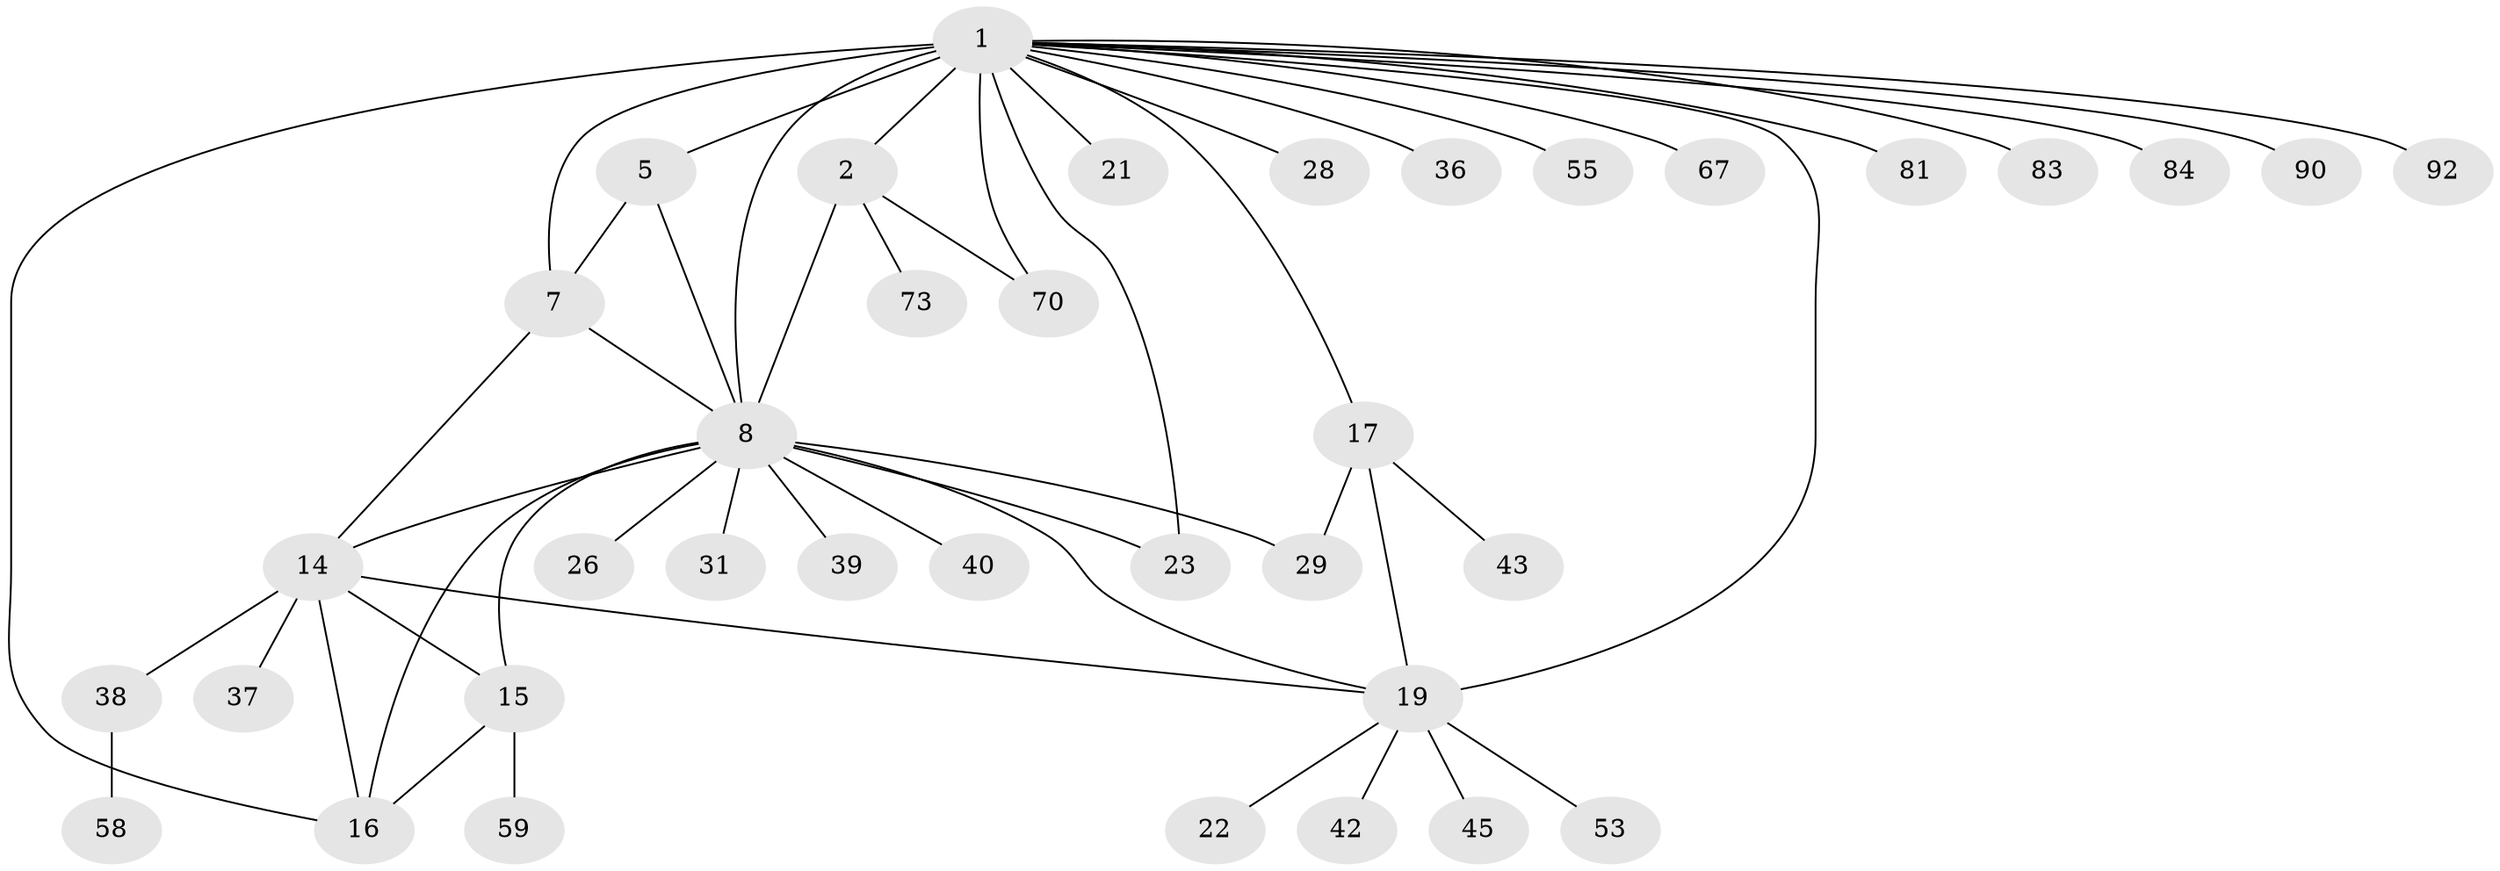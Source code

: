 // original degree distribution, {7: 0.043010752688172046, 5: 0.06451612903225806, 9: 0.043010752688172046, 3: 0.08602150537634409, 4: 0.03225806451612903, 8: 0.021505376344086023, 6: 0.010752688172043012, 10: 0.010752688172043012, 1: 0.5591397849462365, 2: 0.12903225806451613}
// Generated by graph-tools (version 1.1) at 2025/19/03/04/25 18:19:49]
// undirected, 37 vertices, 51 edges
graph export_dot {
graph [start="1"]
  node [color=gray90,style=filled];
  1 [super="+20+60+3+4"];
  2 [super="+50+46"];
  5;
  7 [super="+54"];
  8 [super="+35+25+10"];
  14 [super="+47+78"];
  15 [super="+24"];
  16 [super="+61"];
  17 [super="+18"];
  19 [super="+27"];
  21;
  22 [super="+30+44"];
  23 [super="+86+93+62"];
  26 [super="+89"];
  28 [super="+76"];
  29;
  31 [super="+80"];
  36 [super="+68"];
  37;
  38;
  39;
  40 [super="+79+51"];
  42;
  43;
  45;
  53;
  55 [super="+65+64"];
  58;
  59;
  67;
  70 [super="+82"];
  73 [super="+91+85"];
  81;
  83;
  84;
  90;
  92;
  1 -- 2 [weight=3];
  1 -- 28;
  1 -- 81;
  1 -- 17 [weight=2];
  1 -- 19;
  1 -- 83;
  1 -- 36;
  1 -- 90;
  1 -- 8 [weight=7];
  1 -- 21;
  1 -- 67;
  1 -- 5;
  1 -- 70;
  1 -- 7;
  1 -- 16;
  1 -- 84;
  1 -- 23;
  1 -- 55;
  1 -- 92;
  2 -- 70;
  2 -- 73;
  2 -- 8;
  5 -- 7;
  5 -- 8;
  7 -- 8;
  7 -- 14;
  8 -- 40;
  8 -- 29;
  8 -- 39;
  8 -- 14;
  8 -- 15;
  8 -- 16;
  8 -- 19;
  8 -- 23;
  8 -- 26;
  8 -- 31;
  14 -- 15;
  14 -- 16;
  14 -- 19;
  14 -- 37;
  14 -- 38;
  15 -- 16;
  15 -- 59;
  17 -- 19 [weight=2];
  17 -- 43;
  17 -- 29;
  19 -- 22;
  19 -- 42;
  19 -- 45;
  19 -- 53;
  38 -- 58;
}
